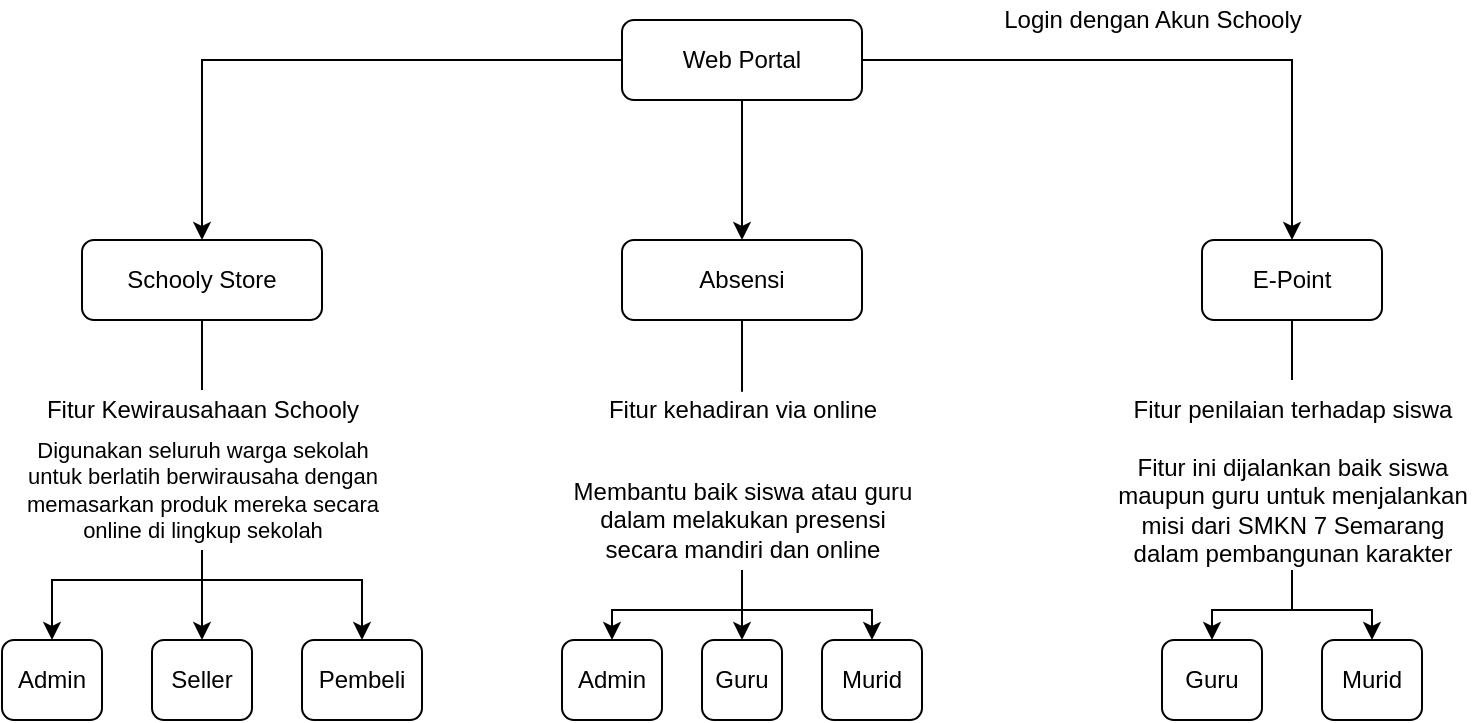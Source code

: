 <mxfile version="14.6.5" type="github">
  <diagram id="ac4kkEiAtTnAmGIBFqP-" name="Page-1">
    <mxGraphModel dx="248" dy="141" grid="1" gridSize="10" guides="1" tooltips="1" connect="1" arrows="1" fold="1" page="1" pageScale="1" pageWidth="850" pageHeight="1100" math="0" shadow="0">
      <root>
        <mxCell id="0" />
        <mxCell id="1" parent="0" />
        <mxCell id="eAFC2hTf22US64GkAHq2-1" style="edgeStyle=orthogonalEdgeStyle;rounded=0;orthogonalLoop=1;jettySize=auto;html=1;exitX=0.5;exitY=1;exitDx=0;exitDy=0;" parent="1" source="eAFC2hTf22US64GkAHq2-4" target="eAFC2hTf22US64GkAHq2-16" edge="1">
          <mxGeometry relative="1" as="geometry" />
        </mxCell>
        <mxCell id="eAFC2hTf22US64GkAHq2-2" style="edgeStyle=orthogonalEdgeStyle;rounded=0;orthogonalLoop=1;jettySize=auto;html=1;" parent="1" source="eAFC2hTf22US64GkAHq2-4" target="eAFC2hTf22US64GkAHq2-12" edge="1">
          <mxGeometry relative="1" as="geometry" />
        </mxCell>
        <mxCell id="eAFC2hTf22US64GkAHq2-3" style="edgeStyle=orthogonalEdgeStyle;rounded=0;orthogonalLoop=1;jettySize=auto;html=1;exitX=0;exitY=0.5;exitDx=0;exitDy=0;entryX=0.5;entryY=0;entryDx=0;entryDy=0;" parent="1" source="eAFC2hTf22US64GkAHq2-4" target="eAFC2hTf22US64GkAHq2-8" edge="1">
          <mxGeometry relative="1" as="geometry" />
        </mxCell>
        <mxCell id="eAFC2hTf22US64GkAHq2-4" value="Web Portal" style="rounded=1;whiteSpace=wrap;html=1;fontSize=12;glass=0;strokeWidth=1;shadow=0;" parent="1" vertex="1">
          <mxGeometry x="360" y="20" width="120" height="40" as="geometry" />
        </mxCell>
        <mxCell id="eAFC2hTf22US64GkAHq2-8" value="Schooly Store" style="rounded=1;whiteSpace=wrap;html=1;fontSize=12;glass=0;strokeWidth=1;shadow=0;" parent="1" vertex="1">
          <mxGeometry x="90" y="130" width="120" height="40" as="geometry" />
        </mxCell>
        <mxCell id="eAFC2hTf22US64GkAHq2-12" value="E-Point" style="rounded=1;whiteSpace=wrap;html=1;fontSize=12;glass=0;strokeWidth=1;shadow=0;" parent="1" vertex="1">
          <mxGeometry x="650" y="130" width="90" height="40" as="geometry" />
        </mxCell>
        <mxCell id="eAFC2hTf22US64GkAHq2-16" value="Absensi" style="rounded=1;whiteSpace=wrap;html=1;fontSize=12;glass=0;strokeWidth=1;shadow=0;" parent="1" vertex="1">
          <mxGeometry x="360" y="130" width="120" height="40" as="geometry" />
        </mxCell>
        <mxCell id="eAFC2hTf22US64GkAHq2-17" value="Seller" style="rounded=1;whiteSpace=wrap;html=1;fontSize=12;glass=0;strokeWidth=1;shadow=0;" parent="1" vertex="1">
          <mxGeometry x="125" y="330" width="50" height="40" as="geometry" />
        </mxCell>
        <mxCell id="eAFC2hTf22US64GkAHq2-18" value="Pembeli" style="rounded=1;whiteSpace=wrap;html=1;fontSize=12;glass=0;strokeWidth=1;shadow=0;" parent="1" vertex="1">
          <mxGeometry x="200" y="330" width="60" height="40" as="geometry" />
        </mxCell>
        <mxCell id="eAFC2hTf22US64GkAHq2-19" value="Admin" style="rounded=1;whiteSpace=wrap;html=1;fontSize=12;glass=0;strokeWidth=1;shadow=0;" parent="1" vertex="1">
          <mxGeometry x="50" y="330" width="50" height="40" as="geometry" />
        </mxCell>
        <mxCell id="eAFC2hTf22US64GkAHq2-20" value="Guru" style="rounded=1;whiteSpace=wrap;html=1;fontSize=12;glass=0;strokeWidth=1;shadow=0;" parent="1" vertex="1">
          <mxGeometry x="400" y="330" width="40" height="40" as="geometry" />
        </mxCell>
        <mxCell id="eAFC2hTf22US64GkAHq2-21" value="Admin" style="rounded=1;whiteSpace=wrap;html=1;fontSize=12;glass=0;strokeWidth=1;shadow=0;" parent="1" vertex="1">
          <mxGeometry x="330" y="330" width="50" height="40" as="geometry" />
        </mxCell>
        <mxCell id="eAFC2hTf22US64GkAHq2-22" value="Murid" style="rounded=1;whiteSpace=wrap;html=1;fontSize=12;glass=0;strokeWidth=1;shadow=0;" parent="1" vertex="1">
          <mxGeometry x="460" y="330" width="50" height="40" as="geometry" />
        </mxCell>
        <mxCell id="eAFC2hTf22US64GkAHq2-23" value="Guru" style="rounded=1;whiteSpace=wrap;html=1;fontSize=12;glass=0;strokeWidth=1;shadow=0;" parent="1" vertex="1">
          <mxGeometry x="630" y="330" width="50" height="40" as="geometry" />
        </mxCell>
        <mxCell id="eAFC2hTf22US64GkAHq2-25" value="Murid" style="rounded=1;whiteSpace=wrap;html=1;fontSize=12;glass=0;strokeWidth=1;shadow=0;" parent="1" vertex="1">
          <mxGeometry x="710" y="330" width="50" height="40" as="geometry" />
        </mxCell>
        <mxCell id="jP8lEYEgEvds1s-bmUfY-1" value="Login dengan Akun Schooly " style="text;html=1;align=center;verticalAlign=middle;resizable=0;points=[];autosize=1;strokeColor=none;" parent="1" vertex="1">
          <mxGeometry x="545" y="10" width="160" height="20" as="geometry" />
        </mxCell>
        <mxCell id="jP8lEYEgEvds1s-bmUfY-2" value="Fitur Kewirausahaan Schooly" style="text;html=1;align=center;verticalAlign=middle;resizable=0;points=[];autosize=1;strokeColor=none;" parent="1" vertex="1">
          <mxGeometry x="65" y="205" width="170" height="20" as="geometry" />
        </mxCell>
        <mxCell id="jP8lEYEgEvds1s-bmUfY-3" value="Fitur kehadiran via online" style="text;html=1;align=center;verticalAlign=middle;resizable=0;points=[];autosize=1;strokeColor=none;" parent="1" vertex="1">
          <mxGeometry x="350" y="205" width="140" height="20" as="geometry" />
        </mxCell>
        <mxCell id="jP8lEYEgEvds1s-bmUfY-4" value="Fitur penilaian terhadap siswa" style="text;html=1;align=center;verticalAlign=middle;resizable=0;points=[];autosize=1;strokeColor=none;" parent="1" vertex="1">
          <mxGeometry x="610" y="205" width="170" height="20" as="geometry" />
        </mxCell>
        <mxCell id="_KRXcJXZUajIvQhQqsY4-17" style="edgeStyle=orthogonalEdgeStyle;rounded=0;orthogonalLoop=1;jettySize=auto;html=1;entryX=0.5;entryY=0;entryDx=0;entryDy=0;" edge="1" parent="1" source="jP8lEYEgEvds1s-bmUfY-5" target="eAFC2hTf22US64GkAHq2-23">
          <mxGeometry relative="1" as="geometry" />
        </mxCell>
        <mxCell id="_KRXcJXZUajIvQhQqsY4-18" style="edgeStyle=orthogonalEdgeStyle;rounded=0;orthogonalLoop=1;jettySize=auto;html=1;entryX=0.5;entryY=0;entryDx=0;entryDy=0;" edge="1" parent="1" source="jP8lEYEgEvds1s-bmUfY-5" target="eAFC2hTf22US64GkAHq2-25">
          <mxGeometry relative="1" as="geometry" />
        </mxCell>
        <mxCell id="jP8lEYEgEvds1s-bmUfY-5" value="&lt;div&gt;Fitur ini dijalankan baik siswa&lt;/div&gt;&lt;div&gt;maupun guru&amp;nbsp;&lt;span&gt;untuk menjalankan&lt;/span&gt;&lt;/div&gt;&lt;div&gt;&lt;span&gt;misi dari&amp;nbsp;&lt;/span&gt;&lt;span&gt;SMKN 7 Semarang&lt;/span&gt;&lt;/div&gt;&lt;div&gt;dalam pembangunan karakter&lt;br&gt;&lt;/div&gt;" style="text;html=1;align=center;verticalAlign=middle;resizable=0;points=[];autosize=1;strokeColor=none;" parent="1" vertex="1">
          <mxGeometry x="600" y="235" width="190" height="60" as="geometry" />
        </mxCell>
        <mxCell id="_KRXcJXZUajIvQhQqsY4-14" style="edgeStyle=orthogonalEdgeStyle;rounded=0;orthogonalLoop=1;jettySize=auto;html=1;entryX=0.5;entryY=0;entryDx=0;entryDy=0;" edge="1" parent="1" source="jP8lEYEgEvds1s-bmUfY-6" target="eAFC2hTf22US64GkAHq2-21">
          <mxGeometry relative="1" as="geometry" />
        </mxCell>
        <mxCell id="_KRXcJXZUajIvQhQqsY4-15" style="edgeStyle=orthogonalEdgeStyle;rounded=0;orthogonalLoop=1;jettySize=auto;html=1;entryX=0.5;entryY=0;entryDx=0;entryDy=0;" edge="1" parent="1" source="jP8lEYEgEvds1s-bmUfY-6" target="eAFC2hTf22US64GkAHq2-20">
          <mxGeometry relative="1" as="geometry" />
        </mxCell>
        <mxCell id="_KRXcJXZUajIvQhQqsY4-16" style="edgeStyle=orthogonalEdgeStyle;rounded=0;orthogonalLoop=1;jettySize=auto;html=1;entryX=0.5;entryY=0;entryDx=0;entryDy=0;" edge="1" parent="1" source="jP8lEYEgEvds1s-bmUfY-6" target="eAFC2hTf22US64GkAHq2-22">
          <mxGeometry relative="1" as="geometry" />
        </mxCell>
        <mxCell id="jP8lEYEgEvds1s-bmUfY-6" value="&lt;div&gt;Membantu baik siswa atau guru&lt;/div&gt;&lt;div&gt;dalam melakukan presensi&lt;/div&gt;&lt;div&gt;secara mandiri dan online&lt;br&gt;&lt;/div&gt;" style="text;html=1;align=center;verticalAlign=middle;resizable=0;points=[];autosize=1;strokeColor=none;" parent="1" vertex="1">
          <mxGeometry x="330" y="245" width="180" height="50" as="geometry" />
        </mxCell>
        <mxCell id="_KRXcJXZUajIvQhQqsY4-4" style="edgeStyle=orthogonalEdgeStyle;rounded=0;orthogonalLoop=1;jettySize=auto;html=1;entryX=0.5;entryY=0;entryDx=0;entryDy=0;" edge="1" parent="1" source="jP8lEYEgEvds1s-bmUfY-7" target="eAFC2hTf22US64GkAHq2-19">
          <mxGeometry relative="1" as="geometry">
            <Array as="points">
              <mxPoint x="150" y="300" />
              <mxPoint x="75" y="300" />
            </Array>
          </mxGeometry>
        </mxCell>
        <mxCell id="_KRXcJXZUajIvQhQqsY4-12" style="edgeStyle=orthogonalEdgeStyle;rounded=0;orthogonalLoop=1;jettySize=auto;html=1;entryX=0.5;entryY=0;entryDx=0;entryDy=0;" edge="1" parent="1" source="jP8lEYEgEvds1s-bmUfY-7" target="eAFC2hTf22US64GkAHq2-18">
          <mxGeometry relative="1" as="geometry">
            <Array as="points">
              <mxPoint x="150" y="300" />
              <mxPoint x="230" y="300" />
            </Array>
          </mxGeometry>
        </mxCell>
        <mxCell id="jP8lEYEgEvds1s-bmUfY-7" value="&lt;div style=&quot;font-size: 11px&quot;&gt;&lt;font style=&quot;font-size: 11px&quot;&gt;Digunakan seluruh warga sekolah &lt;br&gt;&lt;/font&gt;&lt;/div&gt;&lt;div style=&quot;font-size: 11px&quot;&gt;&lt;font style=&quot;font-size: 11px&quot;&gt;untuk berlatih berwirausaha dengan &lt;br&gt;&lt;/font&gt;&lt;/div&gt;&lt;div style=&quot;font-size: 11px&quot;&gt;&lt;font style=&quot;font-size: 11px&quot;&gt;memasarkan produk mereka secara &lt;br&gt;&lt;/font&gt;&lt;/div&gt;&lt;div style=&quot;font-size: 11px&quot;&gt;&lt;font style=&quot;font-size: 11px&quot;&gt;online di lingkup sekolah&lt;br&gt;&lt;/font&gt;&lt;/div&gt;" style="text;html=1;align=center;verticalAlign=middle;resizable=0;points=[];autosize=1;strokeColor=none;" parent="1" vertex="1">
          <mxGeometry x="50" y="225" width="200" height="60" as="geometry" />
        </mxCell>
        <mxCell id="jP8lEYEgEvds1s-bmUfY-12" value="" style="endArrow=none;html=1;strokeColor=#000000;entryX=0.5;entryY=1;entryDx=0;entryDy=0;" parent="1" source="jP8lEYEgEvds1s-bmUfY-2" target="eAFC2hTf22US64GkAHq2-8" edge="1">
          <mxGeometry width="50" height="50" relative="1" as="geometry">
            <mxPoint x="240" y="210" as="sourcePoint" />
            <mxPoint x="290" y="160" as="targetPoint" />
          </mxGeometry>
        </mxCell>
        <mxCell id="_KRXcJXZUajIvQhQqsY4-1" value="" style="endArrow=none;html=1;exitX=0.5;exitY=0.044;exitDx=0;exitDy=0;exitPerimeter=0;entryX=0.5;entryY=1;entryDx=0;entryDy=0;" edge="1" parent="1" source="jP8lEYEgEvds1s-bmUfY-3" target="eAFC2hTf22US64GkAHq2-16">
          <mxGeometry width="50" height="50" relative="1" as="geometry">
            <mxPoint x="422" y="205" as="sourcePoint" />
            <mxPoint x="420" y="190" as="targetPoint" />
          </mxGeometry>
        </mxCell>
        <mxCell id="_KRXcJXZUajIvQhQqsY4-2" value="" style="endArrow=none;html=1;entryX=0.5;entryY=1;entryDx=0;entryDy=0;" edge="1" parent="1" target="eAFC2hTf22US64GkAHq2-12">
          <mxGeometry width="50" height="50" relative="1" as="geometry">
            <mxPoint x="695" y="200" as="sourcePoint" />
            <mxPoint x="580" y="220" as="targetPoint" />
          </mxGeometry>
        </mxCell>
        <mxCell id="_KRXcJXZUajIvQhQqsY4-3" value="" style="endArrow=classic;html=1;entryX=0.5;entryY=0;entryDx=0;entryDy=0;" edge="1" parent="1" target="eAFC2hTf22US64GkAHq2-17">
          <mxGeometry width="50" height="50" relative="1" as="geometry">
            <mxPoint x="150" y="300" as="sourcePoint" />
            <mxPoint x="260" y="260" as="targetPoint" />
          </mxGeometry>
        </mxCell>
      </root>
    </mxGraphModel>
  </diagram>
</mxfile>
